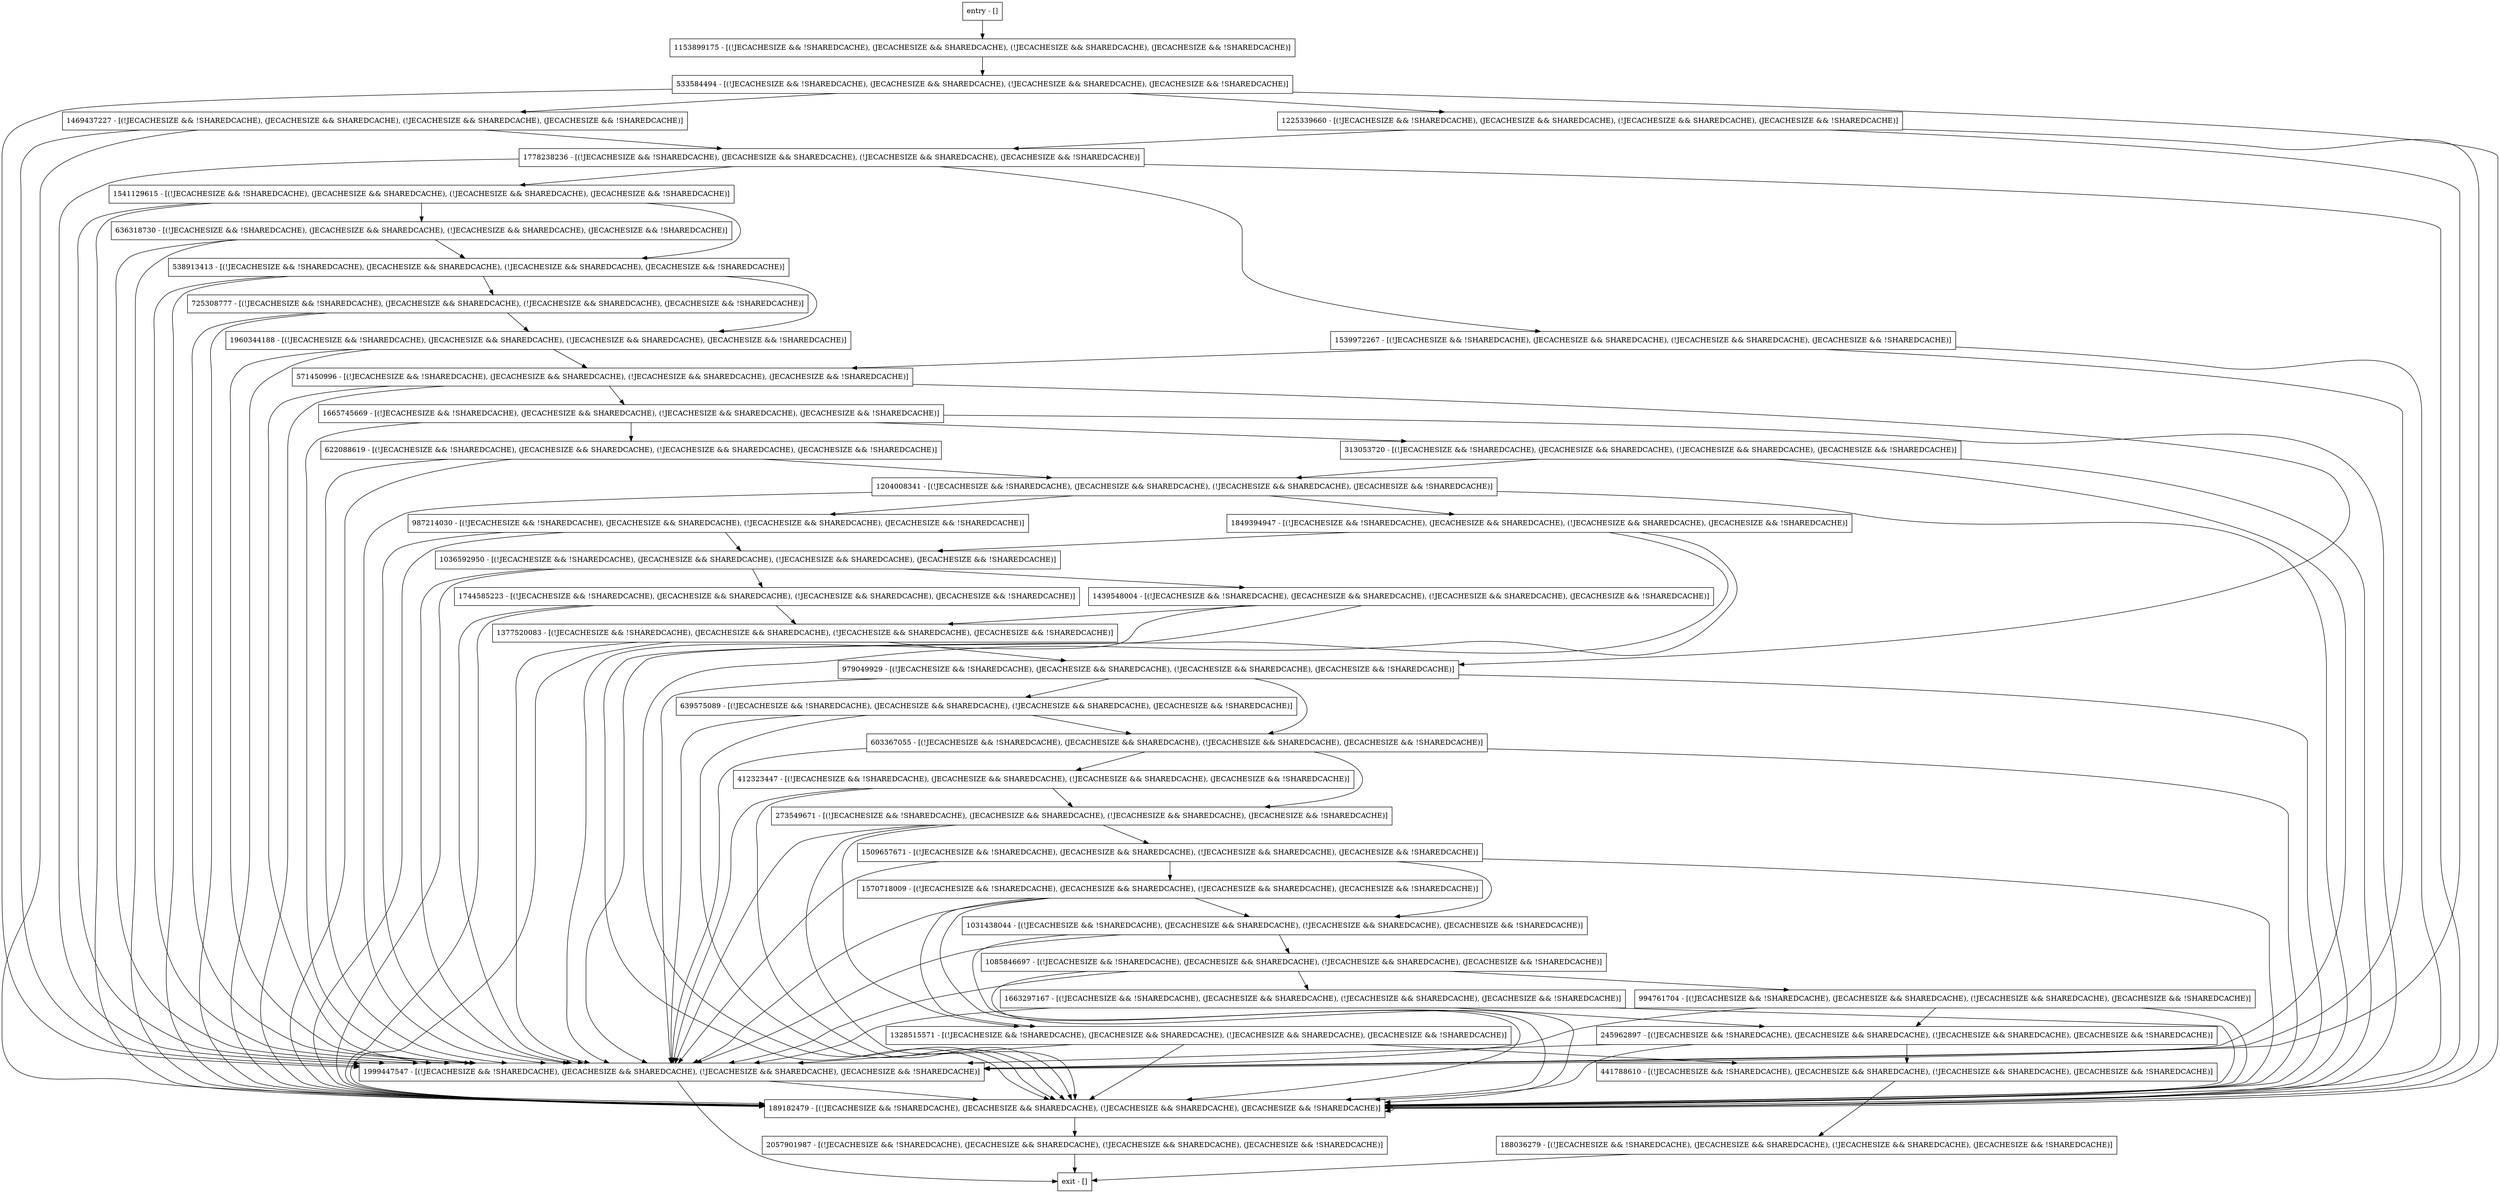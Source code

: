 digraph recover {
node [shape=record];
1031438044 [label="1031438044 - [(!JECACHESIZE && !SHAREDCACHE), (JECACHESIZE && SHAREDCACHE), (!JECACHESIZE && SHAREDCACHE), (JECACHESIZE && !SHAREDCACHE)]"];
987214030 [label="987214030 - [(!JECACHESIZE && !SHAREDCACHE), (JECACHESIZE && SHAREDCACHE), (!JECACHESIZE && SHAREDCACHE), (JECACHESIZE && !SHAREDCACHE)]"];
1541129615 [label="1541129615 - [(!JECACHESIZE && !SHAREDCACHE), (JECACHESIZE && SHAREDCACHE), (!JECACHESIZE && SHAREDCACHE), (JECACHESIZE && !SHAREDCACHE)]"];
1153899175 [label="1153899175 - [(!JECACHESIZE && !SHAREDCACHE), (JECACHESIZE && SHAREDCACHE), (!JECACHESIZE && SHAREDCACHE), (JECACHESIZE && !SHAREDCACHE)]"];
1744585223 [label="1744585223 - [(!JECACHESIZE && !SHAREDCACHE), (JECACHESIZE && SHAREDCACHE), (!JECACHESIZE && SHAREDCACHE), (JECACHESIZE && !SHAREDCACHE)]"];
639575089 [label="639575089 - [(!JECACHESIZE && !SHAREDCACHE), (JECACHESIZE && SHAREDCACHE), (!JECACHESIZE && SHAREDCACHE), (JECACHESIZE && !SHAREDCACHE)]"];
979049929 [label="979049929 - [(!JECACHESIZE && !SHAREDCACHE), (JECACHESIZE && SHAREDCACHE), (!JECACHESIZE && SHAREDCACHE), (JECACHESIZE && !SHAREDCACHE)]"];
538913413 [label="538913413 - [(!JECACHESIZE && !SHAREDCACHE), (JECACHESIZE && SHAREDCACHE), (!JECACHESIZE && SHAREDCACHE), (JECACHESIZE && !SHAREDCACHE)]"];
1377520083 [label="1377520083 - [(!JECACHESIZE && !SHAREDCACHE), (JECACHESIZE && SHAREDCACHE), (!JECACHESIZE && SHAREDCACHE), (JECACHESIZE && !SHAREDCACHE)]"];
603367055 [label="603367055 - [(!JECACHESIZE && !SHAREDCACHE), (JECACHESIZE && SHAREDCACHE), (!JECACHESIZE && SHAREDCACHE), (JECACHESIZE && !SHAREDCACHE)]"];
1999447547 [label="1999447547 - [(!JECACHESIZE && !SHAREDCACHE), (JECACHESIZE && SHAREDCACHE), (!JECACHESIZE && SHAREDCACHE), (JECACHESIZE && !SHAREDCACHE)]"];
1204008341 [label="1204008341 - [(!JECACHESIZE && !SHAREDCACHE), (JECACHESIZE && SHAREDCACHE), (!JECACHESIZE && SHAREDCACHE), (JECACHESIZE && !SHAREDCACHE)]"];
412323447 [label="412323447 - [(!JECACHESIZE && !SHAREDCACHE), (JECACHESIZE && SHAREDCACHE), (!JECACHESIZE && SHAREDCACHE), (JECACHESIZE && !SHAREDCACHE)]"];
533584494 [label="533584494 - [(!JECACHESIZE && !SHAREDCACHE), (JECACHESIZE && SHAREDCACHE), (!JECACHESIZE && SHAREDCACHE), (JECACHESIZE && !SHAREDCACHE)]"];
1849394947 [label="1849394947 - [(!JECACHESIZE && !SHAREDCACHE), (JECACHESIZE && SHAREDCACHE), (!JECACHESIZE && SHAREDCACHE), (JECACHESIZE && !SHAREDCACHE)]"];
441788610 [label="441788610 - [(!JECACHESIZE && !SHAREDCACHE), (JECACHESIZE && SHAREDCACHE), (!JECACHESIZE && SHAREDCACHE), (JECACHESIZE && !SHAREDCACHE)]"];
1539972267 [label="1539972267 - [(!JECACHESIZE && !SHAREDCACHE), (JECACHESIZE && SHAREDCACHE), (!JECACHESIZE && SHAREDCACHE), (JECACHESIZE && !SHAREDCACHE)]"];
994761704 [label="994761704 - [(!JECACHESIZE && !SHAREDCACHE), (JECACHESIZE && SHAREDCACHE), (!JECACHESIZE && SHAREDCACHE), (JECACHESIZE && !SHAREDCACHE)]"];
189182479 [label="189182479 - [(!JECACHESIZE && !SHAREDCACHE), (JECACHESIZE && SHAREDCACHE), (!JECACHESIZE && SHAREDCACHE), (JECACHESIZE && !SHAREDCACHE)]"];
1439548004 [label="1439548004 - [(!JECACHESIZE && !SHAREDCACHE), (JECACHESIZE && SHAREDCACHE), (!JECACHESIZE && SHAREDCACHE), (JECACHESIZE && !SHAREDCACHE)]"];
1469437227 [label="1469437227 - [(!JECACHESIZE && !SHAREDCACHE), (JECACHESIZE && SHAREDCACHE), (!JECACHESIZE && SHAREDCACHE), (JECACHESIZE && !SHAREDCACHE)]"];
1225339660 [label="1225339660 - [(!JECACHESIZE && !SHAREDCACHE), (JECACHESIZE && SHAREDCACHE), (!JECACHESIZE && SHAREDCACHE), (JECACHESIZE && !SHAREDCACHE)]"];
188036279 [label="188036279 - [(!JECACHESIZE && !SHAREDCACHE), (JECACHESIZE && SHAREDCACHE), (!JECACHESIZE && SHAREDCACHE), (JECACHESIZE && !SHAREDCACHE)]"];
1665745669 [label="1665745669 - [(!JECACHESIZE && !SHAREDCACHE), (JECACHESIZE && SHAREDCACHE), (!JECACHESIZE && SHAREDCACHE), (JECACHESIZE && !SHAREDCACHE)]"];
622088619 [label="622088619 - [(!JECACHESIZE && !SHAREDCACHE), (JECACHESIZE && SHAREDCACHE), (!JECACHESIZE && SHAREDCACHE), (JECACHESIZE && !SHAREDCACHE)]"];
1778238236 [label="1778238236 - [(!JECACHESIZE && !SHAREDCACHE), (JECACHESIZE && SHAREDCACHE), (!JECACHESIZE && SHAREDCACHE), (JECACHESIZE && !SHAREDCACHE)]"];
2057901987 [label="2057901987 - [(!JECACHESIZE && !SHAREDCACHE), (JECACHESIZE && SHAREDCACHE), (!JECACHESIZE && SHAREDCACHE), (JECACHESIZE && !SHAREDCACHE)]"];
273549671 [label="273549671 - [(!JECACHESIZE && !SHAREDCACHE), (JECACHESIZE && SHAREDCACHE), (!JECACHESIZE && SHAREDCACHE), (JECACHESIZE && !SHAREDCACHE)]"];
1085846697 [label="1085846697 - [(!JECACHESIZE && !SHAREDCACHE), (JECACHESIZE && SHAREDCACHE), (!JECACHESIZE && SHAREDCACHE), (JECACHESIZE && !SHAREDCACHE)]"];
725308777 [label="725308777 - [(!JECACHESIZE && !SHAREDCACHE), (JECACHESIZE && SHAREDCACHE), (!JECACHESIZE && SHAREDCACHE), (JECACHESIZE && !SHAREDCACHE)]"];
571450996 [label="571450996 - [(!JECACHESIZE && !SHAREDCACHE), (JECACHESIZE && SHAREDCACHE), (!JECACHESIZE && SHAREDCACHE), (JECACHESIZE && !SHAREDCACHE)]"];
245962897 [label="245962897 - [(!JECACHESIZE && !SHAREDCACHE), (JECACHESIZE && SHAREDCACHE), (!JECACHESIZE && SHAREDCACHE), (JECACHESIZE && !SHAREDCACHE)]"];
1663297167 [label="1663297167 - [(!JECACHESIZE && !SHAREDCACHE), (JECACHESIZE && SHAREDCACHE), (!JECACHESIZE && SHAREDCACHE), (JECACHESIZE && !SHAREDCACHE)]"];
entry [label="entry - []"];
exit [label="exit - []"];
1960344188 [label="1960344188 - [(!JECACHESIZE && !SHAREDCACHE), (JECACHESIZE && SHAREDCACHE), (!JECACHESIZE && SHAREDCACHE), (JECACHESIZE && !SHAREDCACHE)]"];
1036592950 [label="1036592950 - [(!JECACHESIZE && !SHAREDCACHE), (JECACHESIZE && SHAREDCACHE), (!JECACHESIZE && SHAREDCACHE), (JECACHESIZE && !SHAREDCACHE)]"];
1570718009 [label="1570718009 - [(!JECACHESIZE && !SHAREDCACHE), (JECACHESIZE && SHAREDCACHE), (!JECACHESIZE && SHAREDCACHE), (JECACHESIZE && !SHAREDCACHE)]"];
313053720 [label="313053720 - [(!JECACHESIZE && !SHAREDCACHE), (JECACHESIZE && SHAREDCACHE), (!JECACHESIZE && SHAREDCACHE), (JECACHESIZE && !SHAREDCACHE)]"];
1328515571 [label="1328515571 - [(!JECACHESIZE && !SHAREDCACHE), (JECACHESIZE && SHAREDCACHE), (!JECACHESIZE && SHAREDCACHE), (JECACHESIZE && !SHAREDCACHE)]"];
1509657671 [label="1509657671 - [(!JECACHESIZE && !SHAREDCACHE), (JECACHESIZE && SHAREDCACHE), (!JECACHESIZE && SHAREDCACHE), (JECACHESIZE && !SHAREDCACHE)]"];
636318730 [label="636318730 - [(!JECACHESIZE && !SHAREDCACHE), (JECACHESIZE && SHAREDCACHE), (!JECACHESIZE && SHAREDCACHE), (JECACHESIZE && !SHAREDCACHE)]"];
entry;
exit;
1031438044 -> 1085846697;
1031438044 -> 189182479;
1031438044 -> 1999447547;
987214030 -> 1036592950;
987214030 -> 189182479;
987214030 -> 1999447547;
1541129615 -> 189182479;
1541129615 -> 538913413;
1541129615 -> 636318730;
1541129615 -> 1999447547;
1153899175 -> 533584494;
1744585223 -> 189182479;
1744585223 -> 1377520083;
1744585223 -> 1999447547;
639575089 -> 189182479;
639575089 -> 603367055;
639575089 -> 1999447547;
979049929 -> 639575089;
979049929 -> 189182479;
979049929 -> 603367055;
979049929 -> 1999447547;
538913413 -> 1960344188;
538913413 -> 189182479;
538913413 -> 725308777;
538913413 -> 1999447547;
1377520083 -> 189182479;
1377520083 -> 979049929;
1377520083 -> 1999447547;
603367055 -> 273549671;
603367055 -> 189182479;
603367055 -> 1999447547;
603367055 -> 412323447;
1999447547 -> exit;
1999447547 -> 189182479;
1204008341 -> 1849394947;
1204008341 -> 987214030;
1204008341 -> 189182479;
1204008341 -> 1999447547;
412323447 -> 273549671;
412323447 -> 189182479;
412323447 -> 1999447547;
533584494 -> 189182479;
533584494 -> 1469437227;
533584494 -> 1225339660;
533584494 -> 1999447547;
1849394947 -> 1036592950;
1849394947 -> 189182479;
1849394947 -> 1999447547;
441788610 -> 188036279;
1539972267 -> 189182479;
1539972267 -> 571450996;
1539972267 -> 1999447547;
994761704 -> 189182479;
994761704 -> 245962897;
994761704 -> 1999447547;
189182479 -> 189182479;
189182479 -> 2057901987;
1439548004 -> 189182479;
1439548004 -> 1377520083;
1439548004 -> 1999447547;
1469437227 -> 189182479;
1469437227 -> 1999447547;
1469437227 -> 1778238236;
1225339660 -> 189182479;
1225339660 -> 1999447547;
1225339660 -> 1778238236;
188036279 -> exit;
1665745669 -> 189182479;
1665745669 -> 313053720;
1665745669 -> 622088619;
1665745669 -> 1999447547;
622088619 -> 189182479;
622088619 -> 1204008341;
622088619 -> 1999447547;
1778238236 -> 1539972267;
1778238236 -> 1541129615;
1778238236 -> 189182479;
1778238236 -> 1999447547;
2057901987 -> exit;
273549671 -> 189182479;
273549671 -> 1328515571;
273549671 -> 1509657671;
273549671 -> 1999447547;
1085846697 -> 994761704;
1085846697 -> 189182479;
1085846697 -> 1999447547;
1085846697 -> 1663297167;
725308777 -> 1960344188;
725308777 -> 189182479;
725308777 -> 1999447547;
571450996 -> 189182479;
571450996 -> 979049929;
571450996 -> 1665745669;
571450996 -> 1999447547;
245962897 -> 441788610;
245962897 -> 189182479;
245962897 -> 1999447547;
1663297167 -> 189182479;
1663297167 -> 245962897;
1663297167 -> 1999447547;
entry -> 1153899175;
1960344188 -> 189182479;
1960344188 -> 571450996;
1960344188 -> 1999447547;
1036592950 -> 1744585223;
1036592950 -> 189182479;
1036592950 -> 1439548004;
1036592950 -> 1999447547;
1570718009 -> 1031438044;
1570718009 -> 189182479;
1570718009 -> 1328515571;
1570718009 -> 1999447547;
313053720 -> 189182479;
313053720 -> 1204008341;
313053720 -> 1999447547;
1328515571 -> 441788610;
1328515571 -> 189182479;
1328515571 -> 1999447547;
1509657671 -> 1031438044;
1509657671 -> 1570718009;
1509657671 -> 189182479;
1509657671 -> 1999447547;
636318730 -> 189182479;
636318730 -> 538913413;
636318730 -> 1999447547;
}
